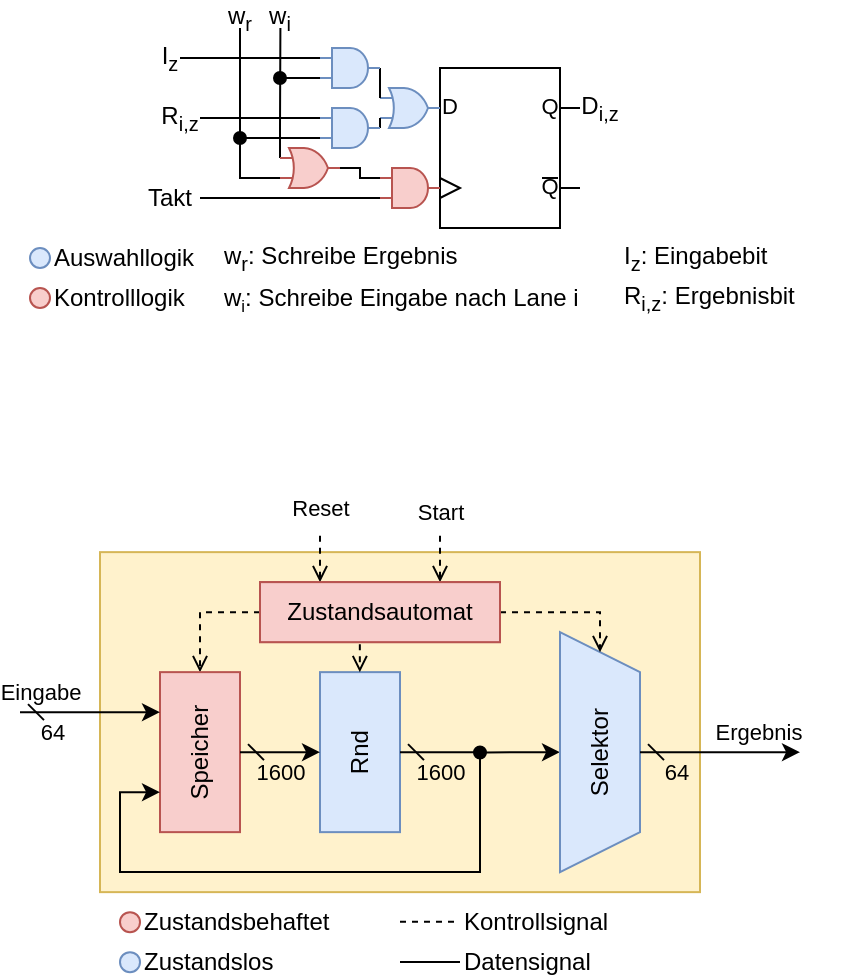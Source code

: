 <mxfile version="21.6.7" type="device">
  <diagram name="Page-1" id="16e2658f-23c8-b752-8be9-c03fbebb8bbe">
    <mxGraphModel dx="961" dy="550" grid="1" gridSize="10" guides="1" tooltips="1" connect="1" arrows="1" fold="1" page="1" pageScale="1" pageWidth="1100" pageHeight="850" background="none" math="0" shadow="0">
      <root>
        <mxCell id="0" />
        <mxCell id="1" parent="0" />
        <mxCell id="vBubRpKqPmv8FWI-1EZi-72" value="" style="rounded=0;whiteSpace=wrap;html=1;fillColor=#fff2cc;strokeColor=#d6b656;" parent="1" vertex="1">
          <mxGeometry x="90" y="602.07" width="300" height="170" as="geometry" />
        </mxCell>
        <mxCell id="vBubRpKqPmv8FWI-1EZi-47" value="" style="group" parent="1" vertex="1" connectable="0">
          <mxGeometry x="200" y="662.07" width="40" height="80" as="geometry" />
        </mxCell>
        <mxCell id="vBubRpKqPmv8FWI-1EZi-48" value="" style="rounded=0;whiteSpace=wrap;html=1;fillColor=#dae8fc;strokeColor=#6c8ebf;" parent="vBubRpKqPmv8FWI-1EZi-47" vertex="1">
          <mxGeometry width="40" height="80" as="geometry" />
        </mxCell>
        <mxCell id="vBubRpKqPmv8FWI-1EZi-49" value="&lt;div&gt;Rnd&lt;/div&gt;" style="text;html=1;strokeColor=none;fillColor=none;align=center;verticalAlign=middle;whiteSpace=wrap;rounded=0;rotation=-90;" parent="vBubRpKqPmv8FWI-1EZi-47" vertex="1">
          <mxGeometry x="-10" y="25" width="60" height="30" as="geometry" />
        </mxCell>
        <mxCell id="vBubRpKqPmv8FWI-1EZi-61" value="" style="endArrow=open;html=1;rounded=0;dashed=1;entryX=0.5;entryY=0;entryDx=0;entryDy=0;endFill=0;exitX=0;exitY=0.5;exitDx=0;exitDy=0;" parent="1" edge="1" target="Pk5xoj9QuP_5nLj2AQfp-64" source="vBubRpKqPmv8FWI-1EZi-25">
          <mxGeometry width="50" height="50" relative="1" as="geometry">
            <mxPoint x="200" y="492.07" as="sourcePoint" />
            <mxPoint x="60" y="582.07" as="targetPoint" />
            <Array as="points">
              <mxPoint x="140" y="632.07" />
            </Array>
          </mxGeometry>
        </mxCell>
        <mxCell id="Pk5xoj9QuP_5nLj2AQfp-19" value="" style="verticalLabelPosition=bottom;shadow=0;dashed=0;align=center;html=1;verticalAlign=top;shape=mxgraph.electrical.logic_gates.d_type_flip-flop;" vertex="1" parent="1">
          <mxGeometry x="240" y="360" width="100" height="80" as="geometry" />
        </mxCell>
        <mxCell id="Pk5xoj9QuP_5nLj2AQfp-34" value="" style="verticalLabelPosition=bottom;shadow=0;dashed=0;align=center;html=1;verticalAlign=top;shape=mxgraph.electrical.logic_gates.logic_gate;operation=or;fillColor=#dae8fc;strokeColor=#6c8ebf;" vertex="1" parent="1">
          <mxGeometry x="230" y="370" width="30" height="20" as="geometry" />
        </mxCell>
        <mxCell id="Pk5xoj9QuP_5nLj2AQfp-36" style="edgeStyle=orthogonalEdgeStyle;rounded=0;orthogonalLoop=1;jettySize=auto;html=1;exitX=1;exitY=0.5;exitDx=0;exitDy=0;exitPerimeter=0;entryX=0;entryY=0.25;entryDx=0;entryDy=0;entryPerimeter=0;endArrow=none;endFill=0;" edge="1" parent="1" source="Pk5xoj9QuP_5nLj2AQfp-35" target="Pk5xoj9QuP_5nLj2AQfp-34">
          <mxGeometry relative="1" as="geometry" />
        </mxCell>
        <mxCell id="Pk5xoj9QuP_5nLj2AQfp-46" style="edgeStyle=orthogonalEdgeStyle;rounded=0;orthogonalLoop=1;jettySize=auto;html=1;exitX=0;exitY=0.25;exitDx=0;exitDy=0;exitPerimeter=0;entryX=1;entryY=0.5;entryDx=0;entryDy=0;endArrow=none;endFill=0;" edge="1" parent="1" source="Pk5xoj9QuP_5nLj2AQfp-35" target="Pk5xoj9QuP_5nLj2AQfp-45">
          <mxGeometry relative="1" as="geometry" />
        </mxCell>
        <mxCell id="Pk5xoj9QuP_5nLj2AQfp-57" style="edgeStyle=orthogonalEdgeStyle;rounded=0;orthogonalLoop=1;jettySize=auto;html=1;exitX=0;exitY=0.75;exitDx=0;exitDy=0;exitPerimeter=0;endArrow=oval;endFill=1;" edge="1" parent="1" source="Pk5xoj9QuP_5nLj2AQfp-35">
          <mxGeometry relative="1" as="geometry">
            <mxPoint x="180" y="365" as="targetPoint" />
          </mxGeometry>
        </mxCell>
        <mxCell id="Pk5xoj9QuP_5nLj2AQfp-35" value="" style="verticalLabelPosition=bottom;shadow=0;dashed=0;align=center;html=1;verticalAlign=top;shape=mxgraph.electrical.logic_gates.logic_gate;operation=and;fillColor=#dae8fc;strokeColor=#6c8ebf;" vertex="1" parent="1">
          <mxGeometry x="200" y="350" width="30" height="20" as="geometry" />
        </mxCell>
        <mxCell id="Pk5xoj9QuP_5nLj2AQfp-39" style="edgeStyle=orthogonalEdgeStyle;rounded=0;orthogonalLoop=1;jettySize=auto;html=1;exitX=1;exitY=0.5;exitDx=0;exitDy=0;exitPerimeter=0;entryX=0;entryY=0.75;entryDx=0;entryDy=0;entryPerimeter=0;endArrow=none;endFill=0;" edge="1" parent="1" source="Pk5xoj9QuP_5nLj2AQfp-38" target="Pk5xoj9QuP_5nLj2AQfp-34">
          <mxGeometry relative="1" as="geometry" />
        </mxCell>
        <mxCell id="Pk5xoj9QuP_5nLj2AQfp-49" style="edgeStyle=orthogonalEdgeStyle;rounded=0;orthogonalLoop=1;jettySize=auto;html=1;exitX=0;exitY=0.25;exitDx=0;exitDy=0;exitPerimeter=0;entryX=1;entryY=0.5;entryDx=0;entryDy=0;endArrow=none;endFill=0;" edge="1" parent="1" source="Pk5xoj9QuP_5nLj2AQfp-38" target="Pk5xoj9QuP_5nLj2AQfp-48">
          <mxGeometry relative="1" as="geometry" />
        </mxCell>
        <mxCell id="Pk5xoj9QuP_5nLj2AQfp-58" style="edgeStyle=orthogonalEdgeStyle;rounded=0;orthogonalLoop=1;jettySize=auto;html=1;exitX=0;exitY=0.75;exitDx=0;exitDy=0;exitPerimeter=0;endArrow=oval;endFill=1;" edge="1" parent="1" source="Pk5xoj9QuP_5nLj2AQfp-38">
          <mxGeometry relative="1" as="geometry">
            <mxPoint x="160" y="395" as="targetPoint" />
          </mxGeometry>
        </mxCell>
        <mxCell id="Pk5xoj9QuP_5nLj2AQfp-38" value="" style="verticalLabelPosition=bottom;shadow=0;dashed=0;align=center;html=1;verticalAlign=top;shape=mxgraph.electrical.logic_gates.logic_gate;operation=and;fillColor=#dae8fc;strokeColor=#6c8ebf;" vertex="1" parent="1">
          <mxGeometry x="200" y="380" width="30" height="20" as="geometry" />
        </mxCell>
        <mxCell id="Pk5xoj9QuP_5nLj2AQfp-51" style="edgeStyle=orthogonalEdgeStyle;rounded=0;orthogonalLoop=1;jettySize=auto;html=1;exitX=0;exitY=0.75;exitDx=0;exitDy=0;exitPerimeter=0;endArrow=none;endFill=0;" edge="1" parent="1" source="Pk5xoj9QuP_5nLj2AQfp-41">
          <mxGeometry relative="1" as="geometry">
            <mxPoint x="140" y="425" as="targetPoint" />
          </mxGeometry>
        </mxCell>
        <mxCell id="Pk5xoj9QuP_5nLj2AQfp-41" value="" style="verticalLabelPosition=bottom;shadow=0;dashed=0;align=center;html=1;verticalAlign=top;shape=mxgraph.electrical.logic_gates.logic_gate;operation=and;fillColor=#f8cecc;strokeColor=#b85450;" vertex="1" parent="1">
          <mxGeometry x="230" y="410" width="30" height="20" as="geometry" />
        </mxCell>
        <mxCell id="Pk5xoj9QuP_5nLj2AQfp-45" value="I&lt;sub&gt;z&lt;/sub&gt;" style="text;html=1;strokeColor=none;fillColor=none;align=center;verticalAlign=middle;whiteSpace=wrap;rounded=0;" vertex="1" parent="1">
          <mxGeometry x="120" y="345" width="10" height="20" as="geometry" />
        </mxCell>
        <mxCell id="Pk5xoj9QuP_5nLj2AQfp-48" value="R&lt;sub&gt;i,z&lt;/sub&gt;" style="text;html=1;strokeColor=none;fillColor=none;align=center;verticalAlign=middle;whiteSpace=wrap;rounded=0;" vertex="1" parent="1">
          <mxGeometry x="120" y="380" width="20" height="10" as="geometry" />
        </mxCell>
        <mxCell id="Pk5xoj9QuP_5nLj2AQfp-50" value="Takt" style="text;html=1;strokeColor=none;fillColor=none;align=center;verticalAlign=middle;whiteSpace=wrap;rounded=0;" vertex="1" parent="1">
          <mxGeometry x="120" y="420" width="10" height="10" as="geometry" />
        </mxCell>
        <mxCell id="Pk5xoj9QuP_5nLj2AQfp-55" style="edgeStyle=orthogonalEdgeStyle;rounded=0;orthogonalLoop=1;jettySize=auto;html=1;exitX=1;exitY=0.5;exitDx=0;exitDy=0;exitPerimeter=0;entryX=0;entryY=0.25;entryDx=0;entryDy=0;entryPerimeter=0;endArrow=none;endFill=0;" edge="1" parent="1" source="Pk5xoj9QuP_5nLj2AQfp-54" target="Pk5xoj9QuP_5nLj2AQfp-41">
          <mxGeometry relative="1" as="geometry">
            <Array as="points">
              <mxPoint x="220" y="410" />
              <mxPoint x="220" y="415" />
            </Array>
          </mxGeometry>
        </mxCell>
        <mxCell id="Pk5xoj9QuP_5nLj2AQfp-56" style="edgeStyle=orthogonalEdgeStyle;rounded=0;orthogonalLoop=1;jettySize=auto;html=1;exitX=0;exitY=0.25;exitDx=0;exitDy=0;exitPerimeter=0;endArrow=none;endFill=0;" edge="1" parent="1" source="Pk5xoj9QuP_5nLj2AQfp-54">
          <mxGeometry relative="1" as="geometry">
            <mxPoint x="180.2" y="340" as="targetPoint" />
            <Array as="points">
              <mxPoint x="180" y="390" />
              <mxPoint x="180" y="390" />
            </Array>
          </mxGeometry>
        </mxCell>
        <mxCell id="Pk5xoj9QuP_5nLj2AQfp-59" style="edgeStyle=orthogonalEdgeStyle;rounded=0;orthogonalLoop=1;jettySize=auto;html=1;exitX=0;exitY=0.75;exitDx=0;exitDy=0;exitPerimeter=0;endArrow=none;endFill=0;" edge="1" parent="1" source="Pk5xoj9QuP_5nLj2AQfp-54">
          <mxGeometry relative="1" as="geometry">
            <mxPoint x="160" y="340" as="targetPoint" />
          </mxGeometry>
        </mxCell>
        <mxCell id="Pk5xoj9QuP_5nLj2AQfp-54" value="" style="verticalLabelPosition=bottom;shadow=0;dashed=0;align=center;html=1;verticalAlign=top;shape=mxgraph.electrical.logic_gates.logic_gate;operation=or;fillColor=#f8cecc;strokeColor=#b85450;" vertex="1" parent="1">
          <mxGeometry x="180" y="400" width="30" height="20" as="geometry" />
        </mxCell>
        <mxCell id="Pk5xoj9QuP_5nLj2AQfp-60" value="w&lt;sub&gt;r&lt;/sub&gt;" style="text;html=1;strokeColor=none;fillColor=none;align=center;verticalAlign=middle;whiteSpace=wrap;rounded=0;" vertex="1" parent="1">
          <mxGeometry x="150" y="330" width="20" height="10" as="geometry" />
        </mxCell>
        <mxCell id="Pk5xoj9QuP_5nLj2AQfp-61" value="w&lt;sub&gt;i&lt;/sub&gt;" style="text;html=1;strokeColor=none;fillColor=none;align=center;verticalAlign=middle;whiteSpace=wrap;rounded=0;" vertex="1" parent="1">
          <mxGeometry x="170" y="330" width="20" height="10" as="geometry" />
        </mxCell>
        <mxCell id="Pk5xoj9QuP_5nLj2AQfp-62" value="D&lt;sub&gt;i,z&lt;/sub&gt;" style="text;html=1;strokeColor=none;fillColor=default;align=center;verticalAlign=middle;whiteSpace=wrap;rounded=0;" vertex="1" parent="1">
          <mxGeometry x="330" y="375" width="20" height="10" as="geometry" />
        </mxCell>
        <mxCell id="Pk5xoj9QuP_5nLj2AQfp-63" value="" style="rounded=0;whiteSpace=wrap;html=1;strokeColor=none;" vertex="1" parent="1">
          <mxGeometry x="330" y="410" width="20" height="20" as="geometry" />
        </mxCell>
        <mxCell id="Pk5xoj9QuP_5nLj2AQfp-66" value="" style="group" vertex="1" connectable="0" parent="1">
          <mxGeometry x="120" y="662.07" width="40" height="80" as="geometry" />
        </mxCell>
        <mxCell id="Pk5xoj9QuP_5nLj2AQfp-64" value="" style="rounded=0;whiteSpace=wrap;html=1;fillColor=#f8cecc;strokeColor=#b85450;" vertex="1" parent="Pk5xoj9QuP_5nLj2AQfp-66">
          <mxGeometry width="40" height="80" as="geometry" />
        </mxCell>
        <mxCell id="Pk5xoj9QuP_5nLj2AQfp-65" value="Speicher" style="text;html=1;strokeColor=none;fillColor=none;align=center;verticalAlign=middle;whiteSpace=wrap;rounded=0;rotation=-90;" vertex="1" parent="Pk5xoj9QuP_5nLj2AQfp-66">
          <mxGeometry x="-10" y="29.091" width="60" height="21.818" as="geometry" />
        </mxCell>
        <mxCell id="Pk5xoj9QuP_5nLj2AQfp-67" value="" style="endArrow=classic;html=1;rounded=0;exitX=1;exitY=0.5;exitDx=0;exitDy=0;entryX=0;entryY=0.5;entryDx=0;entryDy=0;startArrow=dash;startFill=0;" edge="1" parent="1" source="Pk5xoj9QuP_5nLj2AQfp-64" target="vBubRpKqPmv8FWI-1EZi-48">
          <mxGeometry width="50" height="50" relative="1" as="geometry">
            <mxPoint x="190" y="782.07" as="sourcePoint" />
            <mxPoint x="230" y="782.07" as="targetPoint" />
          </mxGeometry>
        </mxCell>
        <mxCell id="Pk5xoj9QuP_5nLj2AQfp-71" value="1600" style="edgeLabel;html=1;align=center;verticalAlign=middle;resizable=0;points=[];labelBackgroundColor=none;" vertex="1" connectable="0" parent="Pk5xoj9QuP_5nLj2AQfp-67">
          <mxGeometry x="-0.514" relative="1" as="geometry">
            <mxPoint x="10" y="10" as="offset" />
          </mxGeometry>
        </mxCell>
        <mxCell id="Pk5xoj9QuP_5nLj2AQfp-68" style="edgeStyle=orthogonalEdgeStyle;rounded=0;orthogonalLoop=1;jettySize=auto;html=1;exitX=1;exitY=0.5;exitDx=0;exitDy=0;entryX=0;entryY=0.75;entryDx=0;entryDy=0;startArrow=dash;startFill=0;" edge="1" parent="1" source="vBubRpKqPmv8FWI-1EZi-48" target="Pk5xoj9QuP_5nLj2AQfp-64">
          <mxGeometry relative="1" as="geometry">
            <mxPoint x="280" y="792.07" as="targetPoint" />
            <Array as="points">
              <mxPoint x="280" y="702.07" />
              <mxPoint x="280" y="762.07" />
              <mxPoint x="100" y="762.07" />
              <mxPoint x="100" y="722.07" />
            </Array>
          </mxGeometry>
        </mxCell>
        <mxCell id="Pk5xoj9QuP_5nLj2AQfp-70" value="1600" style="edgeLabel;html=1;align=center;verticalAlign=middle;resizable=0;points=[];labelBackgroundColor=none;" vertex="1" connectable="0" parent="Pk5xoj9QuP_5nLj2AQfp-68">
          <mxGeometry x="-0.949" y="-1" relative="1" as="geometry">
            <mxPoint x="11" y="9" as="offset" />
          </mxGeometry>
        </mxCell>
        <mxCell id="Pk5xoj9QuP_5nLj2AQfp-72" value="" style="endArrow=classic;html=1;rounded=0;entryX=0;entryY=0.25;entryDx=0;entryDy=0;startArrow=dash;startFill=0;" edge="1" parent="1" target="Pk5xoj9QuP_5nLj2AQfp-64">
          <mxGeometry width="50" height="50" relative="1" as="geometry">
            <mxPoint x="50" y="682.07" as="sourcePoint" />
            <mxPoint x="80" y="692.07" as="targetPoint" />
          </mxGeometry>
        </mxCell>
        <mxCell id="Pk5xoj9QuP_5nLj2AQfp-73" value="64" style="edgeLabel;html=1;align=center;verticalAlign=middle;resizable=0;points=[];labelBackgroundColor=none;" vertex="1" connectable="0" parent="Pk5xoj9QuP_5nLj2AQfp-72">
          <mxGeometry x="-0.6" y="-1" relative="1" as="geometry">
            <mxPoint x="2" y="9" as="offset" />
          </mxGeometry>
        </mxCell>
        <mxCell id="Pk5xoj9QuP_5nLj2AQfp-88" value="Eingabe" style="edgeLabel;html=1;align=center;verticalAlign=middle;resizable=0;points=[];labelBackgroundColor=none;" vertex="1" connectable="0" parent="Pk5xoj9QuP_5nLj2AQfp-72">
          <mxGeometry x="-0.72" relative="1" as="geometry">
            <mxPoint y="-10" as="offset" />
          </mxGeometry>
        </mxCell>
        <mxCell id="Pk5xoj9QuP_5nLj2AQfp-80" value="" style="group" vertex="1" connectable="0" parent="1">
          <mxGeometry x="320" y="642.07" width="40" height="120" as="geometry" />
        </mxCell>
        <mxCell id="Pk5xoj9QuP_5nLj2AQfp-81" style="edgeStyle=orthogonalEdgeStyle;rounded=0;orthogonalLoop=1;jettySize=auto;html=1;exitX=0.5;exitY=1;exitDx=0;exitDy=0;endArrow=oval;endFill=1;startArrow=classic;startFill=1;" edge="1" parent="Pk5xoj9QuP_5nLj2AQfp-80" source="Pk5xoj9QuP_5nLj2AQfp-75">
          <mxGeometry relative="1" as="geometry">
            <mxPoint x="-40" y="60.143" as="targetPoint" />
          </mxGeometry>
        </mxCell>
        <mxCell id="Pk5xoj9QuP_5nLj2AQfp-75" value="" style="shape=trapezoid;perimeter=trapezoidPerimeter;whiteSpace=wrap;html=1;fixedSize=1;rotation=90;fillColor=#dae8fc;strokeColor=#6c8ebf;" vertex="1" parent="Pk5xoj9QuP_5nLj2AQfp-80">
          <mxGeometry x="-40" y="40" width="120" height="40" as="geometry" />
        </mxCell>
        <mxCell id="Pk5xoj9QuP_5nLj2AQfp-76" value="&lt;div&gt;Selektor&lt;/div&gt;" style="text;html=1;strokeColor=none;fillColor=none;align=center;verticalAlign=middle;whiteSpace=wrap;rounded=0;rotation=-90;" vertex="1" parent="Pk5xoj9QuP_5nLj2AQfp-80">
          <mxGeometry x="-10" y="45" width="60" height="30" as="geometry" />
        </mxCell>
        <mxCell id="Pk5xoj9QuP_5nLj2AQfp-82" value="" style="endArrow=classic;html=1;rounded=0;startArrow=dash;startFill=0;" edge="1" parent="1">
          <mxGeometry width="50" height="50" relative="1" as="geometry">
            <mxPoint x="360" y="702.07" as="sourcePoint" />
            <mxPoint x="440" y="702.07" as="targetPoint" />
          </mxGeometry>
        </mxCell>
        <mxCell id="Pk5xoj9QuP_5nLj2AQfp-83" value="64" style="edgeLabel;html=1;align=center;verticalAlign=middle;resizable=0;points=[];labelBackgroundColor=none;" vertex="1" connectable="0" parent="Pk5xoj9QuP_5nLj2AQfp-82">
          <mxGeometry x="-0.6" y="-1" relative="1" as="geometry">
            <mxPoint x="2" y="9" as="offset" />
          </mxGeometry>
        </mxCell>
        <mxCell id="Pk5xoj9QuP_5nLj2AQfp-91" value="Ergebnis" style="edgeLabel;html=1;align=center;verticalAlign=middle;resizable=0;points=[];labelBackgroundColor=none;" vertex="1" connectable="0" parent="Pk5xoj9QuP_5nLj2AQfp-82">
          <mxGeometry x="0.854" relative="1" as="geometry">
            <mxPoint x="-15" y="-10" as="offset" />
          </mxGeometry>
        </mxCell>
        <mxCell id="Pk5xoj9QuP_5nLj2AQfp-85" style="edgeStyle=orthogonalEdgeStyle;rounded=0;orthogonalLoop=1;jettySize=auto;html=1;exitX=0.75;exitY=0;exitDx=0;exitDy=0;startArrow=open;startFill=0;endArrow=none;endFill=0;dashed=1;" edge="1" parent="1" source="vBubRpKqPmv8FWI-1EZi-25">
          <mxGeometry relative="1" as="geometry">
            <mxPoint x="260" y="592.07" as="targetPoint" />
            <mxPoint x="269.39" y="577.07" as="sourcePoint" />
          </mxGeometry>
        </mxCell>
        <mxCell id="Pk5xoj9QuP_5nLj2AQfp-90" value="Start" style="edgeLabel;html=1;align=center;verticalAlign=middle;resizable=0;points=[];labelBackgroundColor=none;" vertex="1" connectable="0" parent="Pk5xoj9QuP_5nLj2AQfp-85">
          <mxGeometry x="0.88" relative="1" as="geometry">
            <mxPoint y="-12" as="offset" />
          </mxGeometry>
        </mxCell>
        <mxCell id="Pk5xoj9QuP_5nLj2AQfp-87" value="" style="endArrow=open;html=1;rounded=0;dashed=1;entryX=0;entryY=0.5;entryDx=0;entryDy=0;endFill=0;exitX=1;exitY=0.5;exitDx=0;exitDy=0;" edge="1" parent="1" source="vBubRpKqPmv8FWI-1EZi-25" target="Pk5xoj9QuP_5nLj2AQfp-75">
          <mxGeometry width="50" height="50" relative="1" as="geometry">
            <mxPoint x="180" y="617.07" as="sourcePoint" />
            <mxPoint x="150" y="662.07" as="targetPoint" />
            <Array as="points">
              <mxPoint x="340" y="632.07" />
            </Array>
          </mxGeometry>
        </mxCell>
        <mxCell id="Pk5xoj9QuP_5nLj2AQfp-93" value="" style="ellipse;whiteSpace=wrap;html=1;aspect=fixed;fillColor=#f8cecc;strokeColor=#b85450;" vertex="1" parent="1">
          <mxGeometry x="100" y="782.07" width="10" height="10" as="geometry" />
        </mxCell>
        <mxCell id="Pk5xoj9QuP_5nLj2AQfp-94" value="Zustandsbehaftet" style="text;html=1;strokeColor=none;fillColor=none;align=left;verticalAlign=middle;whiteSpace=wrap;rounded=0;" vertex="1" parent="1">
          <mxGeometry x="110" y="782.07" width="130" height="10" as="geometry" />
        </mxCell>
        <mxCell id="Pk5xoj9QuP_5nLj2AQfp-95" value="" style="ellipse;whiteSpace=wrap;html=1;aspect=fixed;fillColor=#dae8fc;strokeColor=#6c8ebf;" vertex="1" parent="1">
          <mxGeometry x="100" y="802.07" width="10" height="10" as="geometry" />
        </mxCell>
        <mxCell id="Pk5xoj9QuP_5nLj2AQfp-96" value="Zustandslos" style="text;html=1;strokeColor=none;fillColor=none;align=left;verticalAlign=middle;whiteSpace=wrap;rounded=0;" vertex="1" parent="1">
          <mxGeometry x="110" y="802.07" width="130" height="10" as="geometry" />
        </mxCell>
        <mxCell id="Pk5xoj9QuP_5nLj2AQfp-97" value="" style="endArrow=none;dashed=1;html=1;rounded=0;" edge="1" parent="1">
          <mxGeometry width="50" height="50" relative="1" as="geometry">
            <mxPoint x="240" y="786.83" as="sourcePoint" />
            <mxPoint x="270" y="786.83" as="targetPoint" />
          </mxGeometry>
        </mxCell>
        <mxCell id="Pk5xoj9QuP_5nLj2AQfp-98" value="Kontrollsignal" style="text;html=1;strokeColor=none;fillColor=none;align=left;verticalAlign=middle;whiteSpace=wrap;rounded=0;" vertex="1" parent="1">
          <mxGeometry x="270" y="782.07" width="130" height="10" as="geometry" />
        </mxCell>
        <mxCell id="Pk5xoj9QuP_5nLj2AQfp-99" value="" style="endArrow=none;html=1;rounded=0;" edge="1" parent="1">
          <mxGeometry width="50" height="50" relative="1" as="geometry">
            <mxPoint x="240" y="807.01" as="sourcePoint" />
            <mxPoint x="270" y="807.01" as="targetPoint" />
          </mxGeometry>
        </mxCell>
        <mxCell id="Pk5xoj9QuP_5nLj2AQfp-100" value="Datensignal" style="text;html=1;strokeColor=none;fillColor=none;align=left;verticalAlign=middle;whiteSpace=wrap;rounded=0;" vertex="1" parent="1">
          <mxGeometry x="270" y="802.07" width="130" height="10" as="geometry" />
        </mxCell>
        <mxCell id="Pk5xoj9QuP_5nLj2AQfp-101" value="" style="endArrow=open;html=1;rounded=0;dashed=1;endFill=0;" edge="1" parent="1">
          <mxGeometry width="50" height="50" relative="1" as="geometry">
            <mxPoint x="219.92" y="642.07" as="sourcePoint" />
            <mxPoint x="219.92" y="662.07" as="targetPoint" />
            <Array as="points" />
          </mxGeometry>
        </mxCell>
        <mxCell id="vBubRpKqPmv8FWI-1EZi-39" value="" style="group;fillColor=#f8cecc;strokeColor=#b85450;" parent="1" vertex="1" connectable="0">
          <mxGeometry x="170" y="617.07" width="120" height="30" as="geometry" />
        </mxCell>
        <mxCell id="Pk5xoj9QuP_5nLj2AQfp-84" style="edgeStyle=orthogonalEdgeStyle;rounded=0;orthogonalLoop=1;jettySize=auto;html=1;exitX=0.25;exitY=0;exitDx=0;exitDy=0;startArrow=open;startFill=0;endArrow=none;endFill=0;dashed=1;" edge="1" parent="vBubRpKqPmv8FWI-1EZi-39" source="vBubRpKqPmv8FWI-1EZi-25">
          <mxGeometry relative="1" as="geometry">
            <mxPoint x="30" y="-25" as="targetPoint" />
          </mxGeometry>
        </mxCell>
        <mxCell id="Pk5xoj9QuP_5nLj2AQfp-89" value="Reset" style="edgeLabel;html=1;align=center;verticalAlign=middle;resizable=0;points=[];labelBackgroundColor=none;" vertex="1" connectable="0" parent="Pk5xoj9QuP_5nLj2AQfp-84">
          <mxGeometry x="0.743" relative="1" as="geometry">
            <mxPoint y="-15" as="offset" />
          </mxGeometry>
        </mxCell>
        <mxCell id="vBubRpKqPmv8FWI-1EZi-25" value="" style="rounded=0;whiteSpace=wrap;html=1;fillColor=#f8cecc;strokeColor=#b85450;" parent="vBubRpKqPmv8FWI-1EZi-39" vertex="1">
          <mxGeometry width="120" height="30" as="geometry" />
        </mxCell>
        <mxCell id="vBubRpKqPmv8FWI-1EZi-26" value="Zustandsautomat" style="text;html=1;strokeColor=none;fillColor=none;align=center;verticalAlign=middle;whiteSpace=wrap;rounded=0;" parent="vBubRpKqPmv8FWI-1EZi-39" vertex="1">
          <mxGeometry x="30" y="7.5" width="60" height="15" as="geometry" />
        </mxCell>
        <mxCell id="Pk5xoj9QuP_5nLj2AQfp-103" value="" style="ellipse;whiteSpace=wrap;html=1;aspect=fixed;fillColor=#f8cecc;strokeColor=#b85450;" vertex="1" parent="1">
          <mxGeometry x="55" y="470" width="10" height="10" as="geometry" />
        </mxCell>
        <mxCell id="Pk5xoj9QuP_5nLj2AQfp-104" value="Kontrolllogik" style="text;html=1;strokeColor=none;fillColor=none;align=left;verticalAlign=middle;whiteSpace=wrap;rounded=0;" vertex="1" parent="1">
          <mxGeometry x="65" y="470" width="130" height="10" as="geometry" />
        </mxCell>
        <mxCell id="Pk5xoj9QuP_5nLj2AQfp-105" value="" style="ellipse;whiteSpace=wrap;html=1;aspect=fixed;fillColor=#dae8fc;strokeColor=#6c8ebf;" vertex="1" parent="1">
          <mxGeometry x="55" y="450" width="10" height="10" as="geometry" />
        </mxCell>
        <mxCell id="Pk5xoj9QuP_5nLj2AQfp-106" value="Auswahllogik" style="text;html=1;strokeColor=none;fillColor=none;align=left;verticalAlign=middle;whiteSpace=wrap;rounded=0;" vertex="1" parent="1">
          <mxGeometry x="65" y="450" width="130" height="10" as="geometry" />
        </mxCell>
        <mxCell id="Pk5xoj9QuP_5nLj2AQfp-108" value="w&lt;sub&gt;r&lt;/sub&gt;: Schreibe Ergebnis" style="text;html=1;strokeColor=none;fillColor=none;align=left;verticalAlign=middle;whiteSpace=wrap;rounded=0;" vertex="1" parent="1">
          <mxGeometry x="150" y="450" width="170" height="10" as="geometry" />
        </mxCell>
        <mxCell id="Pk5xoj9QuP_5nLj2AQfp-109" value="w&lt;span style=&quot;font-size: 10px;&quot;&gt;&lt;sub&gt;i&lt;/sub&gt;&lt;/span&gt;: Schreibe Eingabe nach Lane i" style="text;html=1;strokeColor=none;fillColor=none;align=left;verticalAlign=middle;whiteSpace=wrap;rounded=0;" vertex="1" parent="1">
          <mxGeometry x="150" y="470" width="190" height="10" as="geometry" />
        </mxCell>
        <mxCell id="Pk5xoj9QuP_5nLj2AQfp-110" value="I&lt;sub&gt;z&lt;/sub&gt;: Eingabebit" style="text;html=1;strokeColor=none;fillColor=none;align=left;verticalAlign=middle;whiteSpace=wrap;rounded=0;" vertex="1" parent="1">
          <mxGeometry x="350" y="450" width="110" height="10" as="geometry" />
        </mxCell>
        <mxCell id="Pk5xoj9QuP_5nLj2AQfp-111" value="R&lt;sub&gt;i,z&lt;/sub&gt;: Ergebnisbit" style="text;html=1;strokeColor=none;fillColor=none;align=left;verticalAlign=middle;whiteSpace=wrap;rounded=0;" vertex="1" parent="1">
          <mxGeometry x="350" y="470" width="110" height="10" as="geometry" />
        </mxCell>
      </root>
    </mxGraphModel>
  </diagram>
</mxfile>

